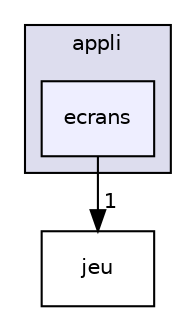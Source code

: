 digraph "ecrans" {
  compound=true
  node [ fontsize="10", fontname="Helvetica"];
  edge [ labelfontsize="10", labelfontname="Helvetica"];
  subgraph clusterdir_13f1635eb17ba2d1bda91474df4b8fbf {
    graph [ bgcolor="#ddddee", pencolor="black", label="appli" fontname="Helvetica", fontsize="10", URL="dir_13f1635eb17ba2d1bda91474df4b8fbf.html"]
  dir_e0358624994151692187c846e64afed2 [shape=box, label="ecrans", style="filled", fillcolor="#eeeeff", pencolor="black", URL="dir_e0358624994151692187c846e64afed2.html"];
  }
  dir_507a609f940f2c0e4ea580feae069d8a [shape=box label="jeu" URL="dir_507a609f940f2c0e4ea580feae069d8a.html"];
  dir_e0358624994151692187c846e64afed2->dir_507a609f940f2c0e4ea580feae069d8a [headlabel="1", labeldistance=1.5 headhref="dir_000007_000009.html"];
}
